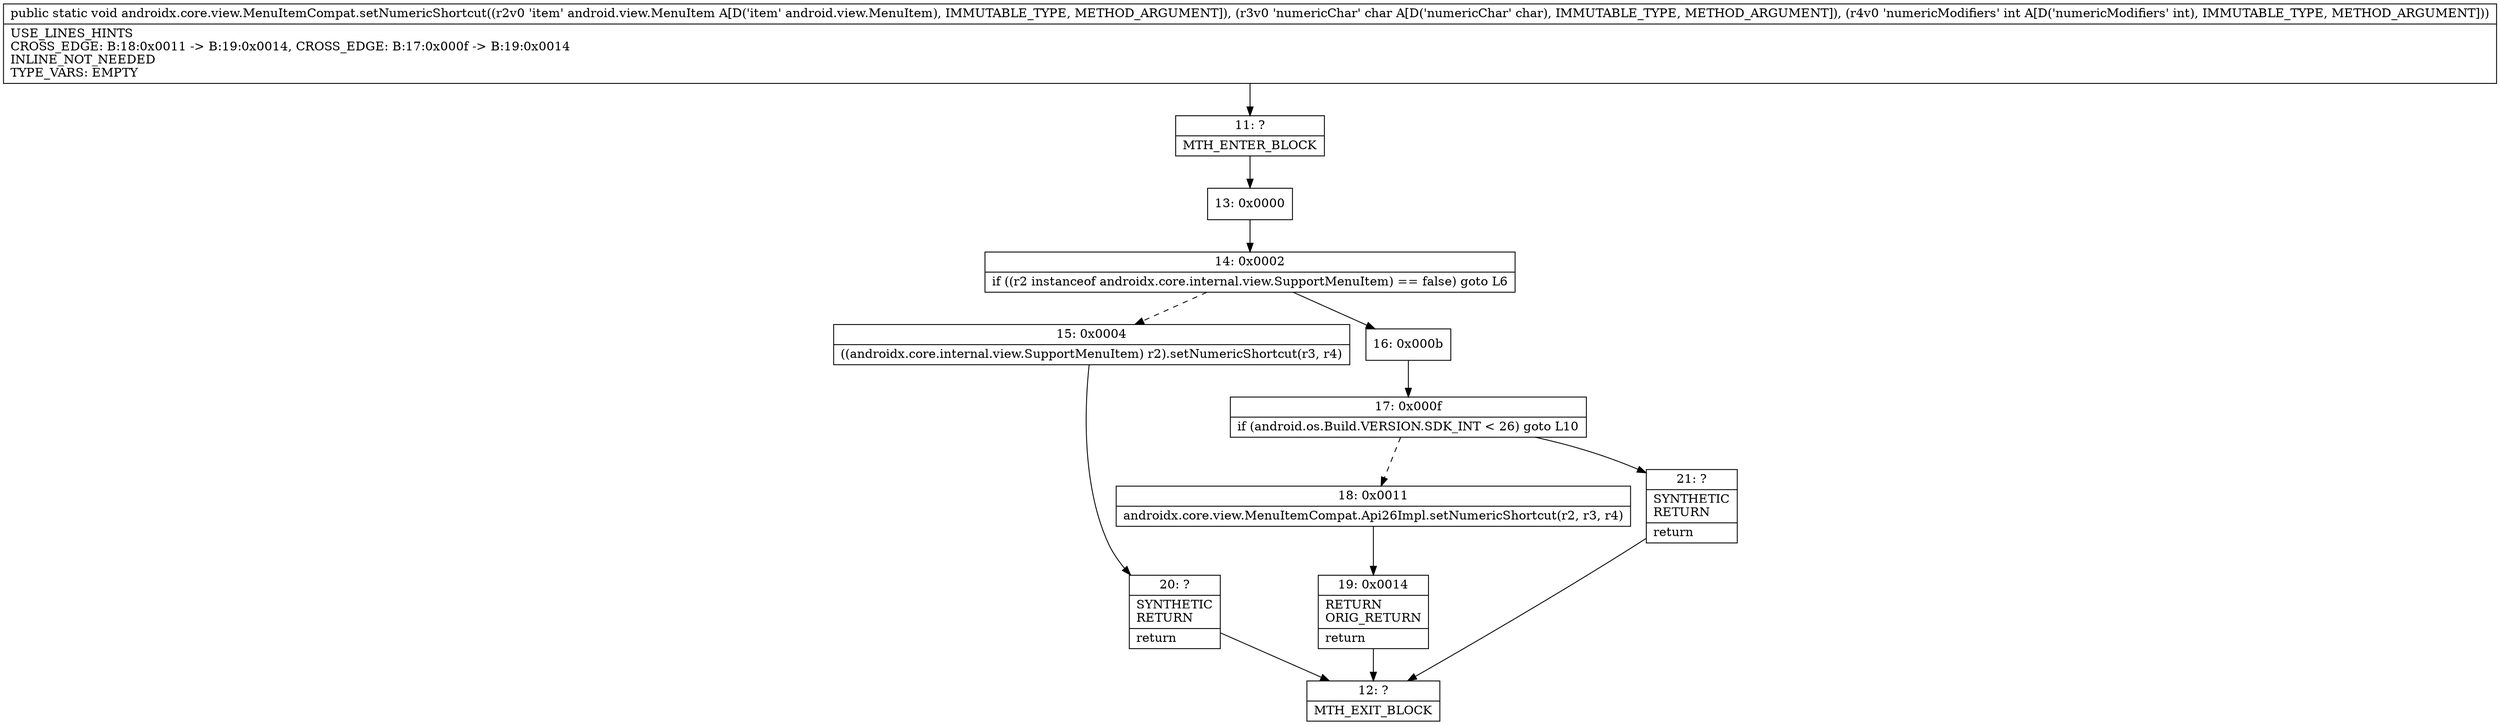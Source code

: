 digraph "CFG forandroidx.core.view.MenuItemCompat.setNumericShortcut(Landroid\/view\/MenuItem;CI)V" {
Node_11 [shape=record,label="{11\:\ ?|MTH_ENTER_BLOCK\l}"];
Node_13 [shape=record,label="{13\:\ 0x0000}"];
Node_14 [shape=record,label="{14\:\ 0x0002|if ((r2 instanceof androidx.core.internal.view.SupportMenuItem) == false) goto L6\l}"];
Node_15 [shape=record,label="{15\:\ 0x0004|((androidx.core.internal.view.SupportMenuItem) r2).setNumericShortcut(r3, r4)\l}"];
Node_20 [shape=record,label="{20\:\ ?|SYNTHETIC\lRETURN\l|return\l}"];
Node_12 [shape=record,label="{12\:\ ?|MTH_EXIT_BLOCK\l}"];
Node_16 [shape=record,label="{16\:\ 0x000b}"];
Node_17 [shape=record,label="{17\:\ 0x000f|if (android.os.Build.VERSION.SDK_INT \< 26) goto L10\l}"];
Node_18 [shape=record,label="{18\:\ 0x0011|androidx.core.view.MenuItemCompat.Api26Impl.setNumericShortcut(r2, r3, r4)\l}"];
Node_19 [shape=record,label="{19\:\ 0x0014|RETURN\lORIG_RETURN\l|return\l}"];
Node_21 [shape=record,label="{21\:\ ?|SYNTHETIC\lRETURN\l|return\l}"];
MethodNode[shape=record,label="{public static void androidx.core.view.MenuItemCompat.setNumericShortcut((r2v0 'item' android.view.MenuItem A[D('item' android.view.MenuItem), IMMUTABLE_TYPE, METHOD_ARGUMENT]), (r3v0 'numericChar' char A[D('numericChar' char), IMMUTABLE_TYPE, METHOD_ARGUMENT]), (r4v0 'numericModifiers' int A[D('numericModifiers' int), IMMUTABLE_TYPE, METHOD_ARGUMENT]))  | USE_LINES_HINTS\lCROSS_EDGE: B:18:0x0011 \-\> B:19:0x0014, CROSS_EDGE: B:17:0x000f \-\> B:19:0x0014\lINLINE_NOT_NEEDED\lTYPE_VARS: EMPTY\l}"];
MethodNode -> Node_11;Node_11 -> Node_13;
Node_13 -> Node_14;
Node_14 -> Node_15[style=dashed];
Node_14 -> Node_16;
Node_15 -> Node_20;
Node_20 -> Node_12;
Node_16 -> Node_17;
Node_17 -> Node_18[style=dashed];
Node_17 -> Node_21;
Node_18 -> Node_19;
Node_19 -> Node_12;
Node_21 -> Node_12;
}

